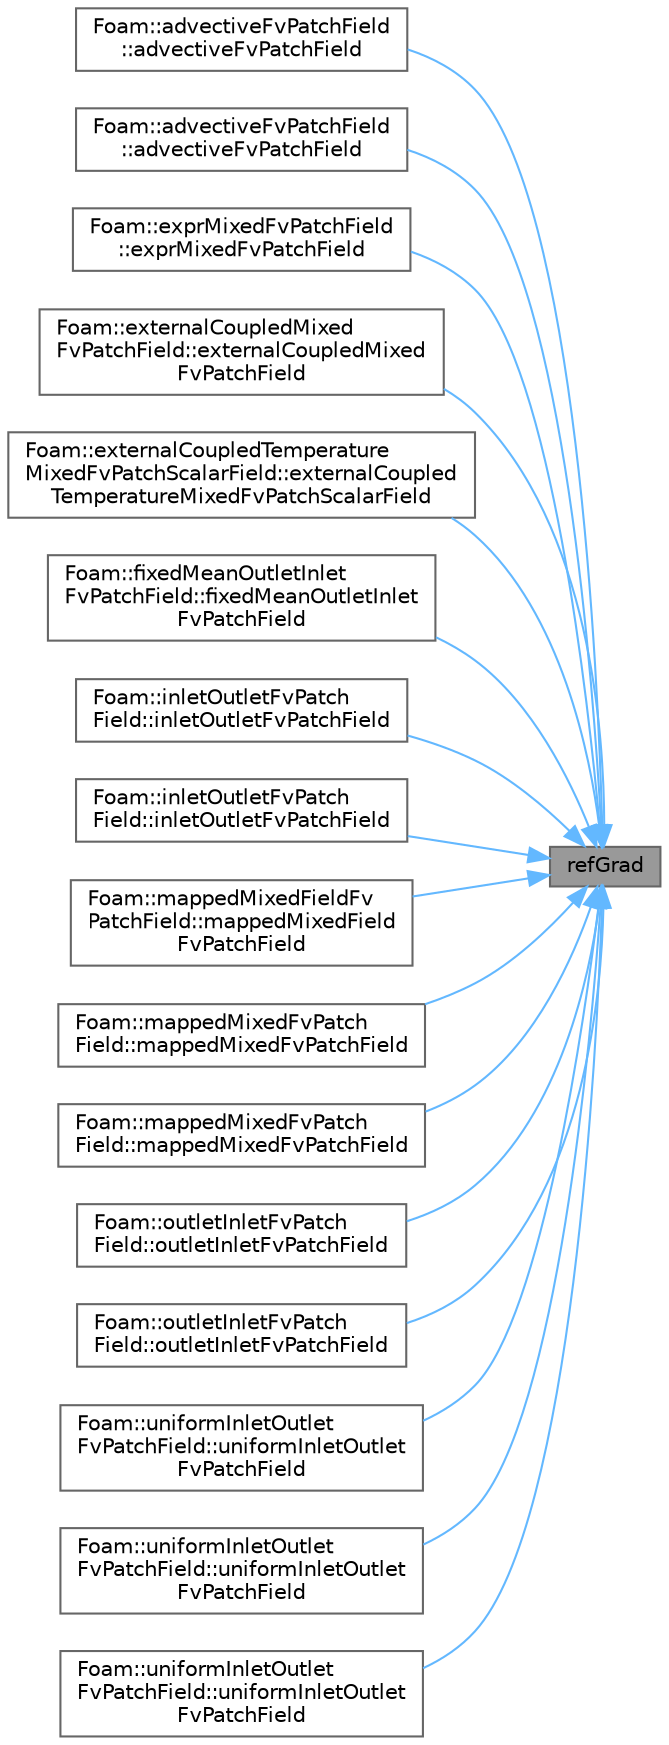 digraph "refGrad"
{
 // LATEX_PDF_SIZE
  bgcolor="transparent";
  edge [fontname=Helvetica,fontsize=10,labelfontname=Helvetica,labelfontsize=10];
  node [fontname=Helvetica,fontsize=10,shape=box,height=0.2,width=0.4];
  rankdir="RL";
  Node1 [id="Node000001",label="refGrad",height=0.2,width=0.4,color="gray40", fillcolor="grey60", style="filled", fontcolor="black",tooltip=" "];
  Node1 -> Node2 [id="edge1_Node000001_Node000002",dir="back",color="steelblue1",style="solid",tooltip=" "];
  Node2 [id="Node000002",label="Foam::advectiveFvPatchField\l::advectiveFvPatchField",height=0.2,width=0.4,color="grey40", fillcolor="white", style="filled",URL="$classFoam_1_1advectiveFvPatchField.html#a3a4545613ae40ef76ad1664be8d51ee7",tooltip=" "];
  Node1 -> Node3 [id="edge2_Node000001_Node000003",dir="back",color="steelblue1",style="solid",tooltip=" "];
  Node3 [id="Node000003",label="Foam::advectiveFvPatchField\l::advectiveFvPatchField",height=0.2,width=0.4,color="grey40", fillcolor="white", style="filled",URL="$classFoam_1_1advectiveFvPatchField.html#a1c65ec048eedf6c214cf2d15c235ee67",tooltip=" "];
  Node1 -> Node4 [id="edge3_Node000001_Node000004",dir="back",color="steelblue1",style="solid",tooltip=" "];
  Node4 [id="Node000004",label="Foam::exprMixedFvPatchField\l::exprMixedFvPatchField",height=0.2,width=0.4,color="grey40", fillcolor="white", style="filled",URL="$classFoam_1_1exprMixedFvPatchField.html#ad0835e59e9b4bfac6f88317150301402",tooltip=" "];
  Node1 -> Node5 [id="edge4_Node000001_Node000005",dir="back",color="steelblue1",style="solid",tooltip=" "];
  Node5 [id="Node000005",label="Foam::externalCoupledMixed\lFvPatchField::externalCoupledMixed\lFvPatchField",height=0.2,width=0.4,color="grey40", fillcolor="white", style="filled",URL="$classFoam_1_1externalCoupledMixedFvPatchField.html#af2b86e62de1687df54a7966355f30166",tooltip=" "];
  Node1 -> Node6 [id="edge5_Node000001_Node000006",dir="back",color="steelblue1",style="solid",tooltip=" "];
  Node6 [id="Node000006",label="Foam::externalCoupledTemperature\lMixedFvPatchScalarField::externalCoupled\lTemperatureMixedFvPatchScalarField",height=0.2,width=0.4,color="grey40", fillcolor="white", style="filled",URL="$classFoam_1_1externalCoupledTemperatureMixedFvPatchScalarField.html#a0f8cf34a7c42ba57289eeccb903ad580",tooltip=" "];
  Node1 -> Node7 [id="edge6_Node000001_Node000007",dir="back",color="steelblue1",style="solid",tooltip=" "];
  Node7 [id="Node000007",label="Foam::fixedMeanOutletInlet\lFvPatchField::fixedMeanOutletInlet\lFvPatchField",height=0.2,width=0.4,color="grey40", fillcolor="white", style="filled",URL="$classFoam_1_1fixedMeanOutletInletFvPatchField.html#a3a1a2c67a828e7f8cd4dd7d5bede3fed",tooltip=" "];
  Node1 -> Node8 [id="edge7_Node000001_Node000008",dir="back",color="steelblue1",style="solid",tooltip=" "];
  Node8 [id="Node000008",label="Foam::inletOutletFvPatch\lField::inletOutletFvPatchField",height=0.2,width=0.4,color="grey40", fillcolor="white", style="filled",URL="$classFoam_1_1inletOutletFvPatchField.html#a3522f9cdea1f9eec26623acfeb81875b",tooltip=" "];
  Node1 -> Node9 [id="edge8_Node000001_Node000009",dir="back",color="steelblue1",style="solid",tooltip=" "];
  Node9 [id="Node000009",label="Foam::inletOutletFvPatch\lField::inletOutletFvPatchField",height=0.2,width=0.4,color="grey40", fillcolor="white", style="filled",URL="$classFoam_1_1inletOutletFvPatchField.html#aba31667c8c46cd77090a87b93c4c86fb",tooltip=" "];
  Node1 -> Node10 [id="edge9_Node000001_Node000010",dir="back",color="steelblue1",style="solid",tooltip=" "];
  Node10 [id="Node000010",label="Foam::mappedMixedFieldFv\lPatchField::mappedMixedField\lFvPatchField",height=0.2,width=0.4,color="grey40", fillcolor="white", style="filled",URL="$classFoam_1_1mappedMixedFieldFvPatchField.html#ada5680d14d9843ec3ea0ce386f0708fb",tooltip=" "];
  Node1 -> Node11 [id="edge10_Node000001_Node000011",dir="back",color="steelblue1",style="solid",tooltip=" "];
  Node11 [id="Node000011",label="Foam::mappedMixedFvPatch\lField::mappedMixedFvPatchField",height=0.2,width=0.4,color="grey40", fillcolor="white", style="filled",URL="$classFoam_1_1mappedMixedFvPatchField.html#af7bb9670bc4d5a77121655883cf547be",tooltip=" "];
  Node1 -> Node12 [id="edge11_Node000001_Node000012",dir="back",color="steelblue1",style="solid",tooltip=" "];
  Node12 [id="Node000012",label="Foam::mappedMixedFvPatch\lField::mappedMixedFvPatchField",height=0.2,width=0.4,color="grey40", fillcolor="white", style="filled",URL="$classFoam_1_1mappedMixedFvPatchField.html#af2e70bf7cff32448d064574d392afb2d",tooltip=" "];
  Node1 -> Node13 [id="edge12_Node000001_Node000013",dir="back",color="steelblue1",style="solid",tooltip=" "];
  Node13 [id="Node000013",label="Foam::outletInletFvPatch\lField::outletInletFvPatchField",height=0.2,width=0.4,color="grey40", fillcolor="white", style="filled",URL="$classFoam_1_1outletInletFvPatchField.html#a91cb8e4b99275b8d6e8aa6c492eb54e9",tooltip=" "];
  Node1 -> Node14 [id="edge13_Node000001_Node000014",dir="back",color="steelblue1",style="solid",tooltip=" "];
  Node14 [id="Node000014",label="Foam::outletInletFvPatch\lField::outletInletFvPatchField",height=0.2,width=0.4,color="grey40", fillcolor="white", style="filled",URL="$classFoam_1_1outletInletFvPatchField.html#a5a1bdca26190c6430e7c7a2a5b2019cb",tooltip=" "];
  Node1 -> Node15 [id="edge14_Node000001_Node000015",dir="back",color="steelblue1",style="solid",tooltip=" "];
  Node15 [id="Node000015",label="Foam::uniformInletOutlet\lFvPatchField::uniformInletOutlet\lFvPatchField",height=0.2,width=0.4,color="grey40", fillcolor="white", style="filled",URL="$classFoam_1_1uniformInletOutletFvPatchField.html#a314d86fb3334d0f7d02332536e6f1617",tooltip=" "];
  Node1 -> Node16 [id="edge15_Node000001_Node000016",dir="back",color="steelblue1",style="solid",tooltip=" "];
  Node16 [id="Node000016",label="Foam::uniformInletOutlet\lFvPatchField::uniformInletOutlet\lFvPatchField",height=0.2,width=0.4,color="grey40", fillcolor="white", style="filled",URL="$classFoam_1_1uniformInletOutletFvPatchField.html#a9990508854a3e99f6d71b8093c88f537",tooltip=" "];
  Node1 -> Node17 [id="edge16_Node000001_Node000017",dir="back",color="steelblue1",style="solid",tooltip=" "];
  Node17 [id="Node000017",label="Foam::uniformInletOutlet\lFvPatchField::uniformInletOutlet\lFvPatchField",height=0.2,width=0.4,color="grey40", fillcolor="white", style="filled",URL="$classFoam_1_1uniformInletOutletFvPatchField.html#ae430c45987a573253683ae69df4b56b3",tooltip=" "];
}
